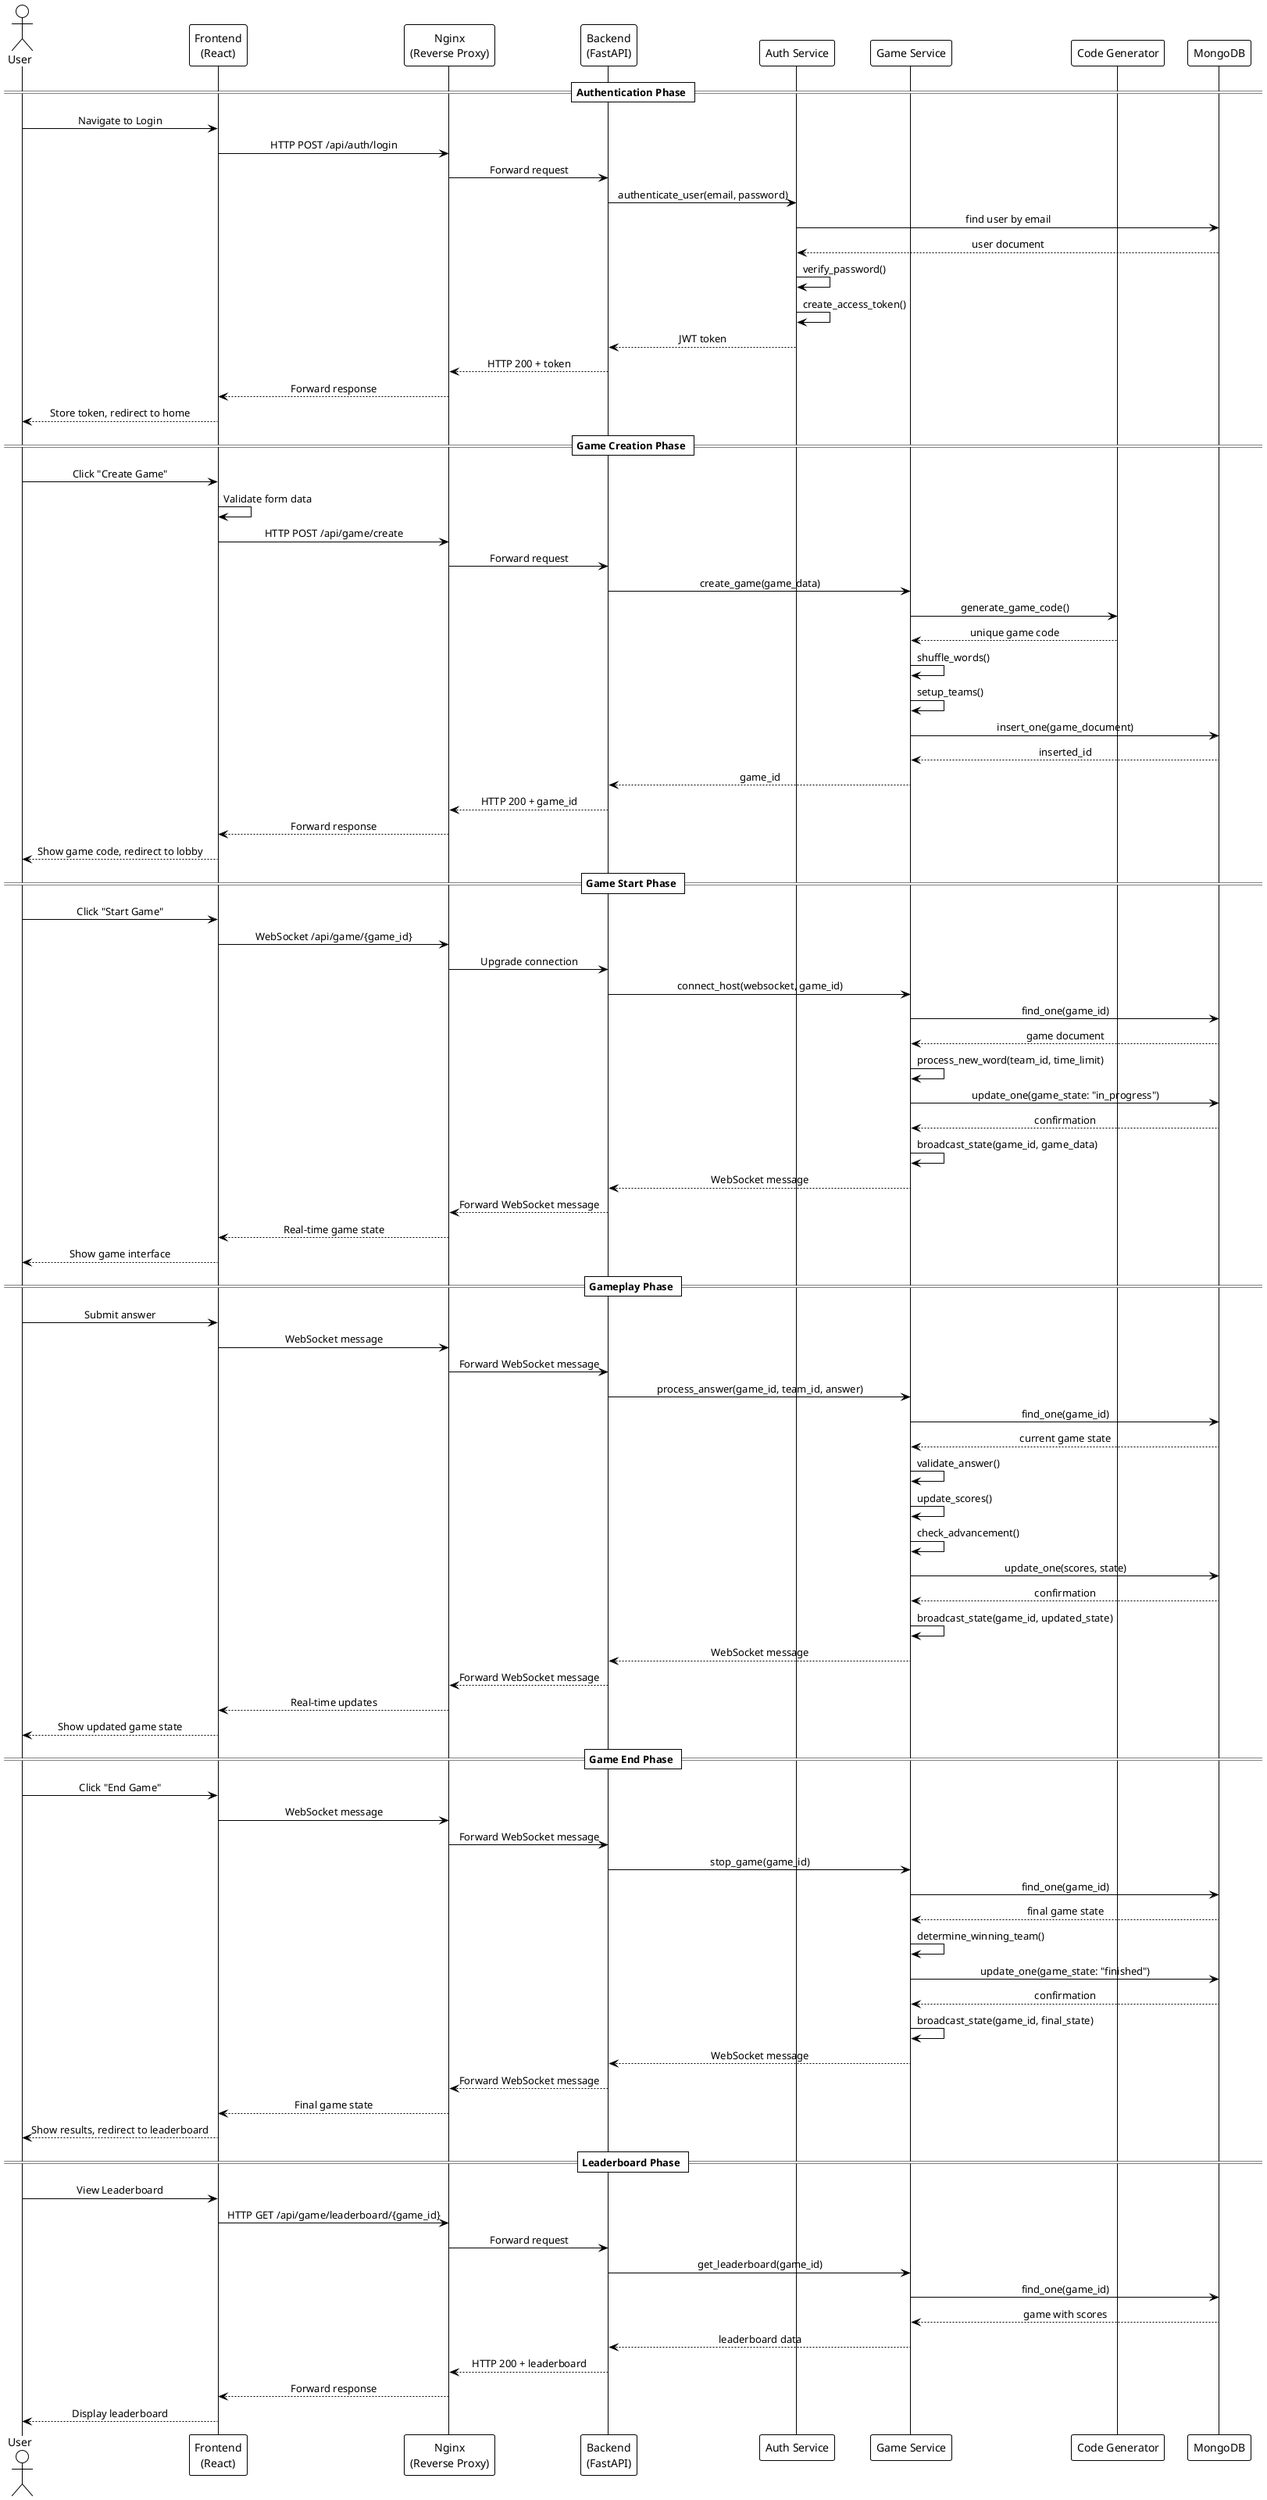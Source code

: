 @startuml InnoAlias Game Flow Sequence
!theme plain
skinparam sequenceMessageAlign center

actor User as U
participant "Frontend\n(React)" as F
participant "Nginx\n(Reverse Proxy)" as N
participant "Backend\n(FastAPI)" as B
participant "Auth Service" as AS
participant "Game Service" as GS
participant "Code Generator" as CG
participant "MongoDB" as DB

== Authentication Phase ==
U -> F: Navigate to Login
F -> N: HTTP POST /api/auth/login
N -> B: Forward request
B -> AS: authenticate_user(email, password)
AS -> DB: find user by email
DB --> AS: user document
AS -> AS: verify_password()
AS -> AS: create_access_token()
AS --> B: JWT token
B --> N: HTTP 200 + token
N --> F: Forward response
F --> U: Store token, redirect to home

== Game Creation Phase ==
U -> F: Click "Create Game"
F -> F: Validate form data
F -> N: HTTP POST /api/game/create
N -> B: Forward request
B -> GS: create_game(game_data)
GS -> CG: generate_game_code()
CG --> GS: unique game code
GS -> GS: shuffle_words()
GS -> GS: setup_teams()
GS -> DB: insert_one(game_document)
DB --> GS: inserted_id
GS --> B: game_id
B --> N: HTTP 200 + game_id
N --> F: Forward response
F --> U: Show game code, redirect to lobby

== Game Start Phase ==
U -> F: Click "Start Game"
F -> N: WebSocket /api/game/{game_id}
N -> B: Upgrade connection
B -> GS: connect_host(websocket, game_id)
GS -> DB: find_one(game_id)
DB --> GS: game document
GS -> GS: process_new_word(team_id, time_limit)
GS -> DB: update_one(game_state: "in_progress")
DB --> GS: confirmation
GS -> GS: broadcast_state(game_id, game_data)
GS --> B: WebSocket message
B --> N: Forward WebSocket message
N --> F: Real-time game state
F --> U: Show game interface

== Gameplay Phase ==
U -> F: Submit answer
F -> N: WebSocket message
N -> B: Forward WebSocket message
B -> GS: process_answer(game_id, team_id, answer)
GS -> DB: find_one(game_id)
DB --> GS: current game state
GS -> GS: validate_answer()
GS -> GS: update_scores()
GS -> GS: check_advancement()
GS -> DB: update_one(scores, state)
DB --> GS: confirmation
GS -> GS: broadcast_state(game_id, updated_state)
GS --> B: WebSocket message
B --> N: Forward WebSocket message
N --> F: Real-time updates
F --> U: Show updated game state

== Game End Phase ==
U -> F: Click "End Game"
F -> N: WebSocket message
N -> B: Forward WebSocket message
B -> GS: stop_game(game_id)
GS -> DB: find_one(game_id)
DB --> GS: final game state
GS -> GS: determine_winning_team()
GS -> DB: update_one(game_state: "finished")
DB --> GS: confirmation
GS -> GS: broadcast_state(game_id, final_state)
GS --> B: WebSocket message
B --> N: Forward WebSocket message
N --> F: Final game state
F --> U: Show results, redirect to leaderboard

== Leaderboard Phase ==
U -> F: View Leaderboard
F -> N: HTTP GET /api/game/leaderboard/{game_id}
N -> B: Forward request
B -> GS: get_leaderboard(game_id)
GS -> DB: find_one(game_id)
DB --> GS: game with scores
GS --> B: leaderboard data
B --> N: HTTP 200 + leaderboard
N --> F: Forward response
F --> U: Display leaderboard

@enduml 